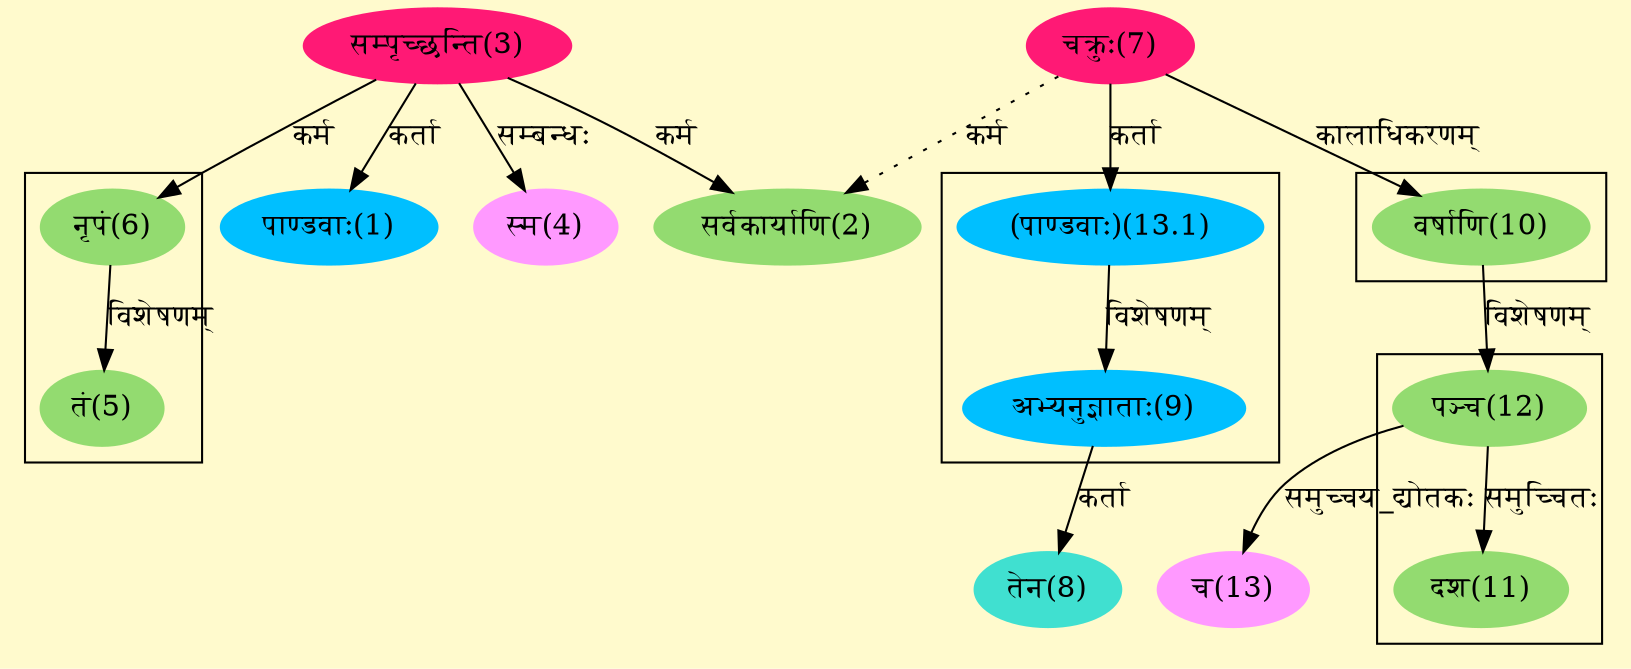 digraph G{
rankdir=BT;
 compound=true;
 bgcolor="lemonchiffon1";

subgraph cluster_1{
Node5 [style=filled, color="#93DB70" label = "तं(5)"]
Node6 [style=filled, color="#93DB70" label = "नृपं(6)"]

}

subgraph cluster_2{
Node9 [style=filled, color="#00BFFF" label = "अभ्यनुज्ञाताः(9)"]
Node13_1 [style=filled, color="#00BFFF" label = "(पाण्डवाः)(13.1)"]

}

subgraph cluster_3{
Node11 [style=filled, color="#93DB70" label = "दश(11)"]
Node12 [style=filled, color="#93DB70" label = "पञ्च(12)"]

}

subgraph cluster_4{
Node12 [style=filled, color="#93DB70" label = "पञ्च(12)"]
Node10 [style=filled, color="#93DB70" label = "वर्षाणि(10)"]

}
Node1 [style=filled, color="#00BFFF" label = "पाण्डवाः(1)"]
Node3 [style=filled, color="#FF1975" label = "सम्पृच्छन्ति(3)"]
Node2 [style=filled, color="#93DB70" label = "सर्वकार्याणि(2)"]
Node7 [style=filled, color="#FF1975" label = "चक्रुः(7)"]
Node [style=filled, color="" label = ""]
Node4 [style=filled, color="#FF99FF" label = "स्म(4)"]
Node6 [style=filled, color="#93DB70" label = "नृपं(6)"]
Node13_1 [style=filled, color="#00BFFF" label = "(पाण्डवाः)(13.1)"]
Node8 [style=filled, color="#40E0D0" label = "तेन(8)"]
Node9 [style=filled, color="#00BFFF" label = "अभ्यनुज्ञाताः(9)"]
Node10 [style=filled, color="#93DB70" label = "वर्षाणि(10)"]
Node13 [style=filled, color="#FF99FF" label = "च(13)"]
Node12 [style=filled, color="#93DB70" label = "पञ्च(12)"]
/* Start of Relations section */

Node1 -> Node3 [  label="कर्ता"  dir="back" ]
Node2 -> Node3 [  label="कर्म"  dir="back" ]
Node2 -> Node7 [ style=dotted label="कर्म"  dir="back" ]
Node4 -> Node3 [  label="सम्बन्धः"  dir="back" ]
Node5 -> Node6 [  label="विशेषणम्"  dir="back" ]
Node6 -> Node3 [  label="कर्म"  dir="back" ]
Node8 -> Node9 [  label="कर्ता"  dir="back" ]
Node9 -> Node13_1 [  label="विशेषणम्"  dir="back" ]
Node10 -> Node7 [  label="कालाधिकरणम्"  dir="back" ]
Node11 -> Node12 [  label="समुच्चितः"  dir="back" ]
Node12 -> Node10 [  label="विशेषणम्"  dir="back" ]
Node13 -> Node12 [  label="समुच्चय_द्योतकः"  dir="back" ]
Node13_1 -> Node7 [  label="कर्ता"  dir="back" ]
}
